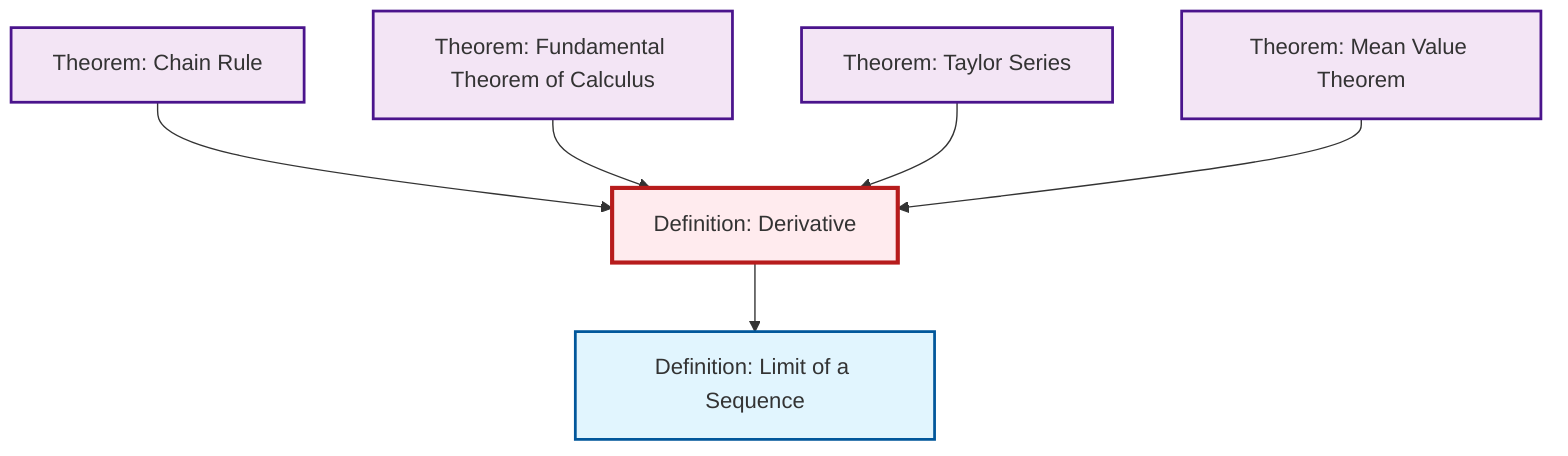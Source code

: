 graph TD
    classDef definition fill:#e1f5fe,stroke:#01579b,stroke-width:2px
    classDef theorem fill:#f3e5f5,stroke:#4a148c,stroke-width:2px
    classDef axiom fill:#fff3e0,stroke:#e65100,stroke-width:2px
    classDef example fill:#e8f5e9,stroke:#1b5e20,stroke-width:2px
    classDef current fill:#ffebee,stroke:#b71c1c,stroke-width:3px
    def-derivative["Definition: Derivative"]:::definition
    thm-taylor-series["Theorem: Taylor Series"]:::theorem
    thm-fundamental-calculus["Theorem: Fundamental Theorem of Calculus"]:::theorem
    def-limit["Definition: Limit of a Sequence"]:::definition
    thm-mean-value["Theorem: Mean Value Theorem"]:::theorem
    thm-chain-rule["Theorem: Chain Rule"]:::theorem
    thm-chain-rule --> def-derivative
    thm-fundamental-calculus --> def-derivative
    thm-taylor-series --> def-derivative
    def-derivative --> def-limit
    thm-mean-value --> def-derivative
    class def-derivative current
